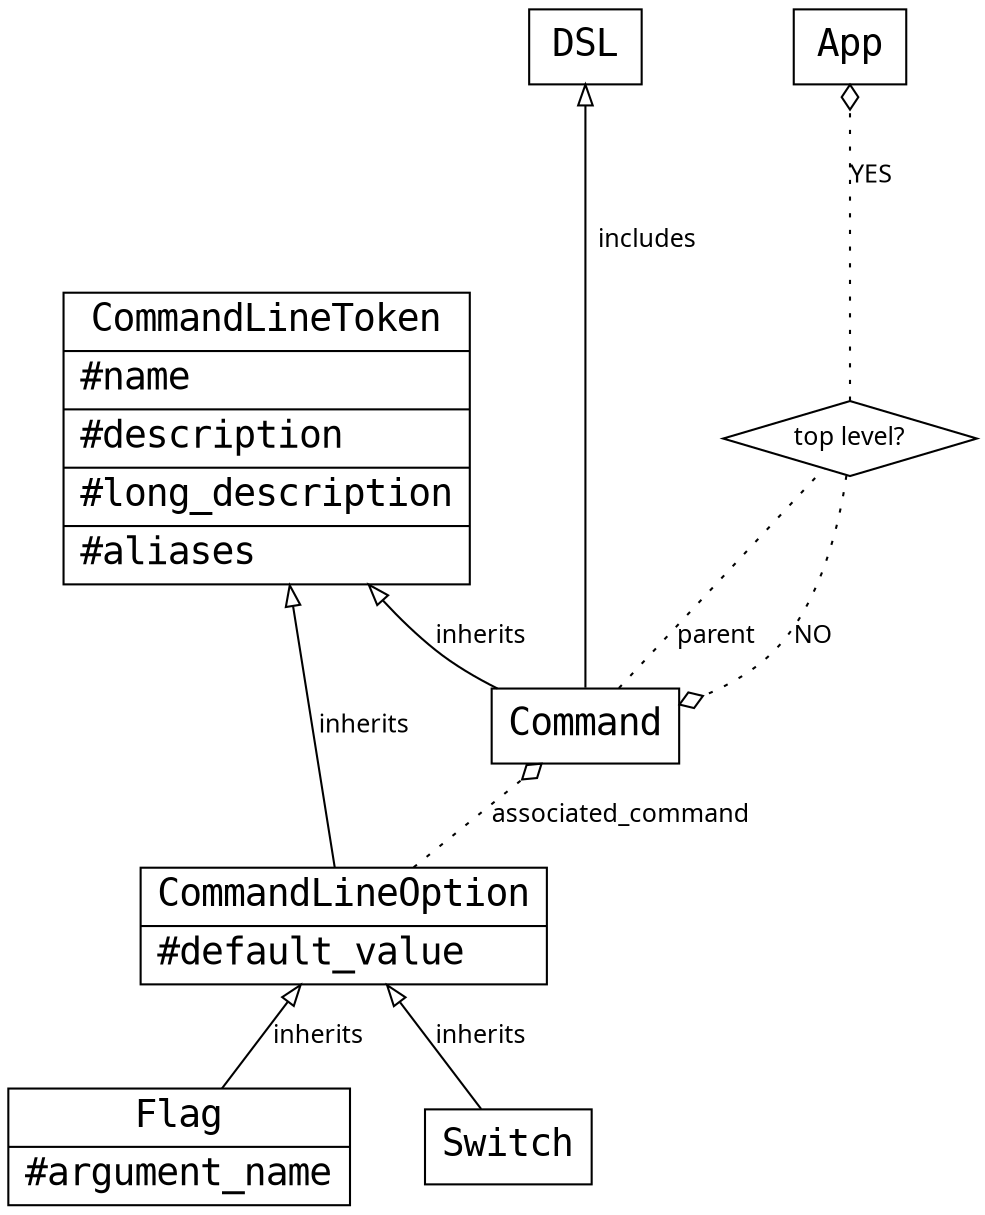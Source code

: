 digraph G {

  rankdir="BT"
  nodesep=0.5

  node[shape=record fontname=courier fontsize=18]
  edge[fontname=avenir fontsize=12]

  CommandLineToken  [ label="{ CommandLineToken | #name\l | #description\l | #long_description\l | #aliases\l}"]
  CommandLineOption [ label="{ CommandLineOption | #default_value \l }"]
  DSL
  Command
  Flag              [ label="{ Flag | #argument_name\l }"]
  Switch
  App
  TopLevel          [ label="top level?" shape=diamond fontname=avenir fontsize=12]

  Command           -> DSL               [ arrowhead=oarrow   label="  includes" minlen=3]
  Command           -> CommandLineToken  [ arrowhead=oarrow   label="inherits"]
  CommandLineOption -> CommandLineToken  [ arrowhead=oarrow   label="inherits"]
  Flag              -> CommandLineOption [ arrowhead=oarrow   label="inherits"]
  Switch            -> CommandLineOption [ arrowhead=oarrow   label="inherits"]
  Command           -> TopLevel          [ arrowhead=none     label="parent" style=dotted]
  TopLevel          -> App               [ arrowhead=odiamond label="YES"    style=dotted ]
  TopLevel          -> Command           [ arrowhead=odiamond label="NO"     style=dotted ]
  CommandLineOption -> Command           [ arrowhead=odiamond style=dotted label="associated_command"]

  { rank=same; DSL; App }
}
